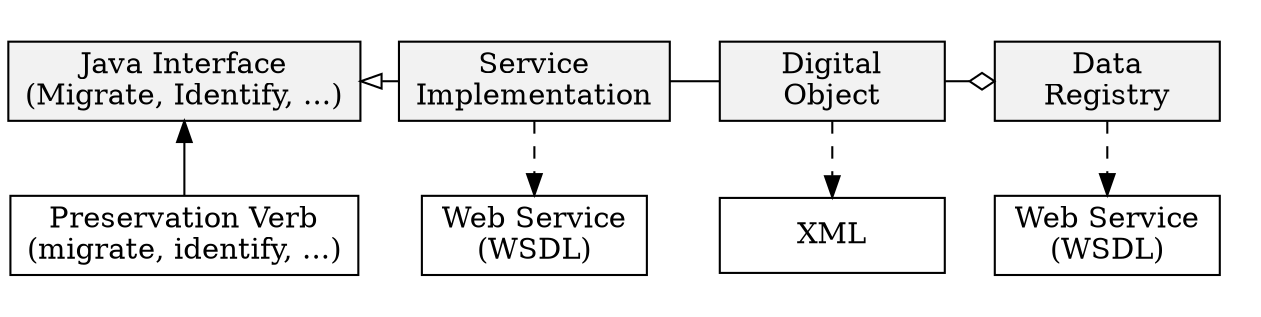 /* Planets Digital Object Java (top) and Interoperability (bottom) API */
digraph if_digital_objects {

    node[shape=box width=1.5 style=filled fillcolor="gray95"]
    verbs[label="Preservation Verb\n(migrate, identify, ...)" fillcolor=white]
    interfaces[label="Java Interface\n(Migrate, Identify, ...)"]
    services[label="Service\nImplementation"]
    sd[label="Digital\nObject"]
    sreg[label="Data\nRegistry"]
    xml[label="XML" fillcolor=white]
    swsdl[label="Web Service\n(WSDL)" fillcolor=white]
    rwsdl[label="Web Service\n(WSDL)" fillcolor=white]
    
    interfaces -> verbs[dir=back]
    interfaces -> services [dir=back arrowhead=none arrowtail=empty constraint=false]
    services -> sd [arrowhead=none arrowtail=odiamond constraint=false]
    sd -> sreg [arrowhead=odiamond constraint=false]
    
    subgraph cluster_1{
        style=invis
        label=""
        services->swsdl[style=dashed]
    }
    
    subgraph cluster_2{
        style=invis
        label=""
        sd->xml[style=dashed]
    }
    
    subgraph cluster_3{
        style=invis 
        label=""
        sreg->rwsdl[style=dashed]
    }
    
}